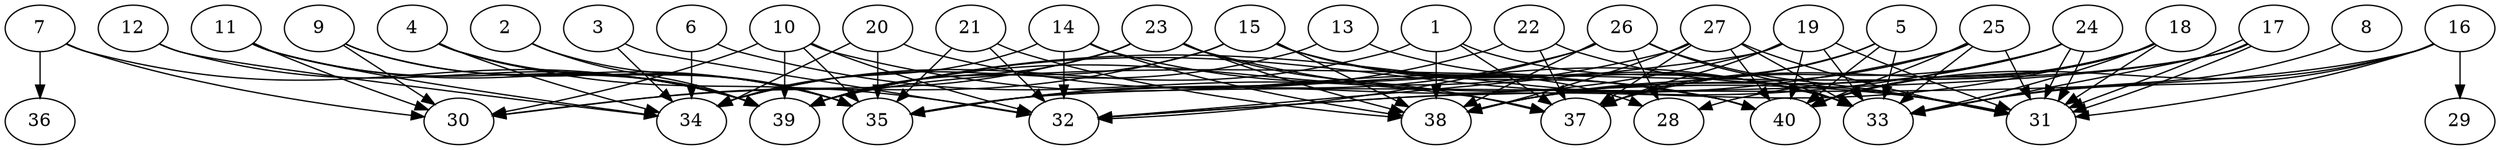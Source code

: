 // DAG automatically generated by daggen at Thu Oct  3 14:06:49 2019
// ./daggen --dot -n 40 --ccr 0.4 --fat 0.9 --regular 0.9 --density 0.5 --mindata 5242880 --maxdata 52428800 
digraph G {
  1 [size="20321280", alpha="0.20", expect_size="8128512"] 
  1 -> 33 [size ="8128512"]
  1 -> 34 [size ="8128512"]
  1 -> 37 [size ="8128512"]
  1 -> 38 [size ="8128512"]
  2 [size="102543360", alpha="0.05", expect_size="41017344"] 
  2 -> 35 [size ="41017344"]
  2 -> 39 [size ="41017344"]
  3 [size="82961920", alpha="0.19", expect_size="33184768"] 
  3 -> 32 [size ="33184768"]
  3 -> 34 [size ="33184768"]
  4 [size="81512960", alpha="0.13", expect_size="32605184"] 
  4 -> 32 [size ="32605184"]
  4 -> 34 [size ="32605184"]
  4 -> 35 [size ="32605184"]
  4 -> 39 [size ="32605184"]
  5 [size="68321280", alpha="0.10", expect_size="27328512"] 
  5 -> 33 [size ="27328512"]
  5 -> 37 [size ="27328512"]
  5 -> 38 [size ="27328512"]
  5 -> 40 [size ="27328512"]
  6 [size="77969920", alpha="0.02", expect_size="31187968"] 
  6 -> 34 [size ="31187968"]
  6 -> 37 [size ="31187968"]
  7 [size="87203840", alpha="0.10", expect_size="34881536"] 
  7 -> 30 [size ="34881536"]
  7 -> 36 [size ="34881536"]
  7 -> 39 [size ="34881536"]
  8 [size="84008960", alpha="0.20", expect_size="33603584"] 
  8 -> 33 [size ="33603584"]
  9 [size="129356800", alpha="0.10", expect_size="51742720"] 
  9 -> 30 [size ="51742720"]
  9 -> 35 [size ="51742720"]
  9 -> 39 [size ="51742720"]
  10 [size="32527360", alpha="0.02", expect_size="13010944"] 
  10 -> 30 [size ="13010944"]
  10 -> 32 [size ="13010944"]
  10 -> 35 [size ="13010944"]
  10 -> 39 [size ="13010944"]
  10 -> 40 [size ="13010944"]
  11 [size="97664000", alpha="0.09", expect_size="39065600"] 
  11 -> 30 [size ="39065600"]
  11 -> 34 [size ="39065600"]
  11 -> 35 [size ="39065600"]
  11 -> 39 [size ="39065600"]
  12 [size="97553920", alpha="0.04", expect_size="39021568"] 
  12 -> 34 [size ="39021568"]
  12 -> 39 [size ="39021568"]
  13 [size="124961280", alpha="0.12", expect_size="49984512"] 
  13 -> 33 [size ="49984512"]
  13 -> 34 [size ="49984512"]
  14 [size="121236480", alpha="0.03", expect_size="48494592"] 
  14 -> 32 [size ="48494592"]
  14 -> 33 [size ="48494592"]
  14 -> 34 [size ="48494592"]
  14 -> 38 [size ="48494592"]
  15 [size="80002560", alpha="0.13", expect_size="32001024"] 
  15 -> 28 [size ="32001024"]
  15 -> 30 [size ="32001024"]
  15 -> 33 [size ="32001024"]
  15 -> 38 [size ="32001024"]
  15 -> 39 [size ="32001024"]
  15 -> 40 [size ="32001024"]
  16 [size="20444160", alpha="0.10", expect_size="8177664"] 
  16 -> 29 [size ="8177664"]
  16 -> 31 [size ="8177664"]
  16 -> 33 [size ="8177664"]
  16 -> 35 [size ="8177664"]
  16 -> 40 [size ="8177664"]
  17 [size="31626240", alpha="0.03", expect_size="12650496"] 
  17 -> 31 [size ="12650496"]
  17 -> 31 [size ="12650496"]
  17 -> 32 [size ="12650496"]
  17 -> 33 [size ="12650496"]
  17 -> 39 [size ="12650496"]
  18 [size="93314560", alpha="0.03", expect_size="37325824"] 
  18 -> 28 [size ="37325824"]
  18 -> 31 [size ="37325824"]
  18 -> 32 [size ="37325824"]
  18 -> 33 [size ="37325824"]
  18 -> 37 [size ="37325824"]
  18 -> 40 [size ="37325824"]
  19 [size="92828160", alpha="0.05", expect_size="37131264"] 
  19 -> 31 [size ="37131264"]
  19 -> 32 [size ="37131264"]
  19 -> 33 [size ="37131264"]
  19 -> 35 [size ="37131264"]
  19 -> 37 [size ="37131264"]
  19 -> 40 [size ="37131264"]
  20 [size="34769920", alpha="0.17", expect_size="13907968"] 
  20 -> 34 [size ="13907968"]
  20 -> 35 [size ="13907968"]
  20 -> 40 [size ="13907968"]
  21 [size="49477120", alpha="0.11", expect_size="19790848"] 
  21 -> 32 [size ="19790848"]
  21 -> 35 [size ="19790848"]
  21 -> 38 [size ="19790848"]
  22 [size="102801920", alpha="0.20", expect_size="41120768"] 
  22 -> 31 [size ="41120768"]
  22 -> 35 [size ="41120768"]
  22 -> 37 [size ="41120768"]
  23 [size="127313920", alpha="0.01", expect_size="50925568"] 
  23 -> 30 [size ="50925568"]
  23 -> 31 [size ="50925568"]
  23 -> 37 [size ="50925568"]
  23 -> 38 [size ="50925568"]
  23 -> 39 [size ="50925568"]
  24 [size="78801920", alpha="0.13", expect_size="31520768"] 
  24 -> 31 [size ="31520768"]
  24 -> 31 [size ="31520768"]
  24 -> 37 [size ="31520768"]
  24 -> 38 [size ="31520768"]
  24 -> 39 [size ="31520768"]
  25 [size="98885120", alpha="0.15", expect_size="39554048"] 
  25 -> 31 [size ="39554048"]
  25 -> 33 [size ="39554048"]
  25 -> 38 [size ="39554048"]
  25 -> 39 [size ="39554048"]
  25 -> 40 [size ="39554048"]
  26 [size="56453120", alpha="0.07", expect_size="22581248"] 
  26 -> 28 [size ="22581248"]
  26 -> 31 [size ="22581248"]
  26 -> 32 [size ="22581248"]
  26 -> 33 [size ="22581248"]
  26 -> 35 [size ="22581248"]
  26 -> 38 [size ="22581248"]
  27 [size="114644480", alpha="0.13", expect_size="45857792"] 
  27 -> 31 [size ="45857792"]
  27 -> 33 [size ="45857792"]
  27 -> 37 [size ="45857792"]
  27 -> 38 [size ="45857792"]
  27 -> 39 [size ="45857792"]
  27 -> 40 [size ="45857792"]
  28 [size="17282560", alpha="0.10", expect_size="6913024"] 
  29 [size="37555200", alpha="0.07", expect_size="15022080"] 
  30 [size="66245120", alpha="0.07", expect_size="26498048"] 
  31 [size="50641920", alpha="0.02", expect_size="20256768"] 
  32 [size="115924480", alpha="0.11", expect_size="46369792"] 
  33 [size="115604480", alpha="0.18", expect_size="46241792"] 
  34 [size="119534080", alpha="0.05", expect_size="47813632"] 
  35 [size="78156800", alpha="0.02", expect_size="31262720"] 
  36 [size="46686720", alpha="0.01", expect_size="18674688"] 
  37 [size="89986560", alpha="0.03", expect_size="35994624"] 
  38 [size="46225920", alpha="0.19", expect_size="18490368"] 
  39 [size="104273920", alpha="0.08", expect_size="41709568"] 
  40 [size="26485760", alpha="0.00", expect_size="10594304"] 
}
